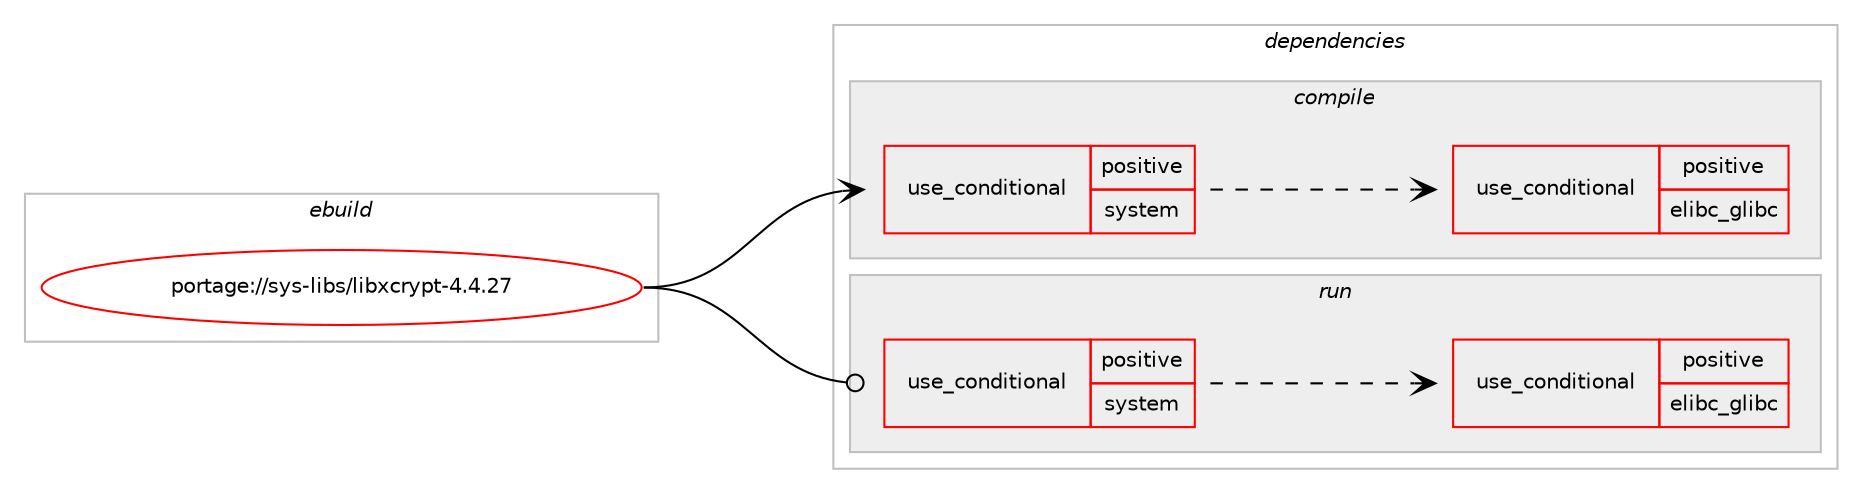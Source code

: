 digraph prolog {

# *************
# Graph options
# *************

newrank=true;
concentrate=true;
compound=true;
graph [rankdir=LR,fontname=Helvetica,fontsize=10,ranksep=1.5];#, ranksep=2.5, nodesep=0.2];
edge  [arrowhead=vee];
node  [fontname=Helvetica,fontsize=10];

# **********
# The ebuild
# **********

subgraph cluster_leftcol {
color=gray;
label=<<i>ebuild</i>>;
id [label="portage://sys-libs/libxcrypt-4.4.27", color=red, width=4, href="../sys-libs/libxcrypt-4.4.27.svg"];
}

# ****************
# The dependencies
# ****************

subgraph cluster_midcol {
color=gray;
label=<<i>dependencies</i>>;
subgraph cluster_compile {
fillcolor="#eeeeee";
style=filled;
label=<<i>compile</i>>;
subgraph cond116 {
dependency2862 [label=<<TABLE BORDER="0" CELLBORDER="1" CELLSPACING="0" CELLPADDING="4"><TR><TD ROWSPAN="3" CELLPADDING="10">use_conditional</TD></TR><TR><TD>positive</TD></TR><TR><TD>system</TD></TR></TABLE>>, shape=none, color=red];
subgraph cond117 {
dependency2863 [label=<<TABLE BORDER="0" CELLBORDER="1" CELLSPACING="0" CELLPADDING="4"><TR><TD ROWSPAN="3" CELLPADDING="10">use_conditional</TD></TR><TR><TD>positive</TD></TR><TR><TD>elibc_glibc</TD></TR></TABLE>>, shape=none, color=red];
# *** BEGIN UNKNOWN DEPENDENCY TYPE (TODO) ***
# dependency2863 -> package_dependency(portage://sys-libs/libxcrypt-4.4.27,install,no,sys-libs,glibc,none,[,,],[],[use(disable(crypt),positive)])
# *** END UNKNOWN DEPENDENCY TYPE (TODO) ***

# *** BEGIN UNKNOWN DEPENDENCY TYPE (TODO) ***
# dependency2863 -> package_dependency(portage://sys-libs/libxcrypt-4.4.27,install,weak,sys-libs,glibc,none,[,,],[],[use(enable(crypt),positive)])
# *** END UNKNOWN DEPENDENCY TYPE (TODO) ***

}
dependency2862:e -> dependency2863:w [weight=20,style="dashed",arrowhead="vee"];
# *** BEGIN UNKNOWN DEPENDENCY TYPE (TODO) ***
# dependency2862 -> package_dependency(portage://sys-libs/libxcrypt-4.4.27,install,weak,sys-libs,musl,none,[,,],[],[])
# *** END UNKNOWN DEPENDENCY TYPE (TODO) ***

}
id:e -> dependency2862:w [weight=20,style="solid",arrowhead="vee"];
}
subgraph cluster_compileandrun {
fillcolor="#eeeeee";
style=filled;
label=<<i>compile and run</i>>;
}
subgraph cluster_run {
fillcolor="#eeeeee";
style=filled;
label=<<i>run</i>>;
subgraph cond118 {
dependency2864 [label=<<TABLE BORDER="0" CELLBORDER="1" CELLSPACING="0" CELLPADDING="4"><TR><TD ROWSPAN="3" CELLPADDING="10">use_conditional</TD></TR><TR><TD>positive</TD></TR><TR><TD>system</TD></TR></TABLE>>, shape=none, color=red];
subgraph cond119 {
dependency2865 [label=<<TABLE BORDER="0" CELLBORDER="1" CELLSPACING="0" CELLPADDING="4"><TR><TD ROWSPAN="3" CELLPADDING="10">use_conditional</TD></TR><TR><TD>positive</TD></TR><TR><TD>elibc_glibc</TD></TR></TABLE>>, shape=none, color=red];
# *** BEGIN UNKNOWN DEPENDENCY TYPE (TODO) ***
# dependency2865 -> package_dependency(portage://sys-libs/libxcrypt-4.4.27,run,no,sys-libs,glibc,none,[,,],[],[use(disable(crypt),positive)])
# *** END UNKNOWN DEPENDENCY TYPE (TODO) ***

# *** BEGIN UNKNOWN DEPENDENCY TYPE (TODO) ***
# dependency2865 -> package_dependency(portage://sys-libs/libxcrypt-4.4.27,run,weak,sys-libs,glibc,none,[,,],[],[use(enable(crypt),positive)])
# *** END UNKNOWN DEPENDENCY TYPE (TODO) ***

}
dependency2864:e -> dependency2865:w [weight=20,style="dashed",arrowhead="vee"];
# *** BEGIN UNKNOWN DEPENDENCY TYPE (TODO) ***
# dependency2864 -> package_dependency(portage://sys-libs/libxcrypt-4.4.27,run,weak,sys-libs,musl,none,[,,],[],[])
# *** END UNKNOWN DEPENDENCY TYPE (TODO) ***

}
id:e -> dependency2864:w [weight=20,style="solid",arrowhead="odot"];
}
}

# **************
# The candidates
# **************

subgraph cluster_choices {
rank=same;
color=gray;
label=<<i>candidates</i>>;

}

}

